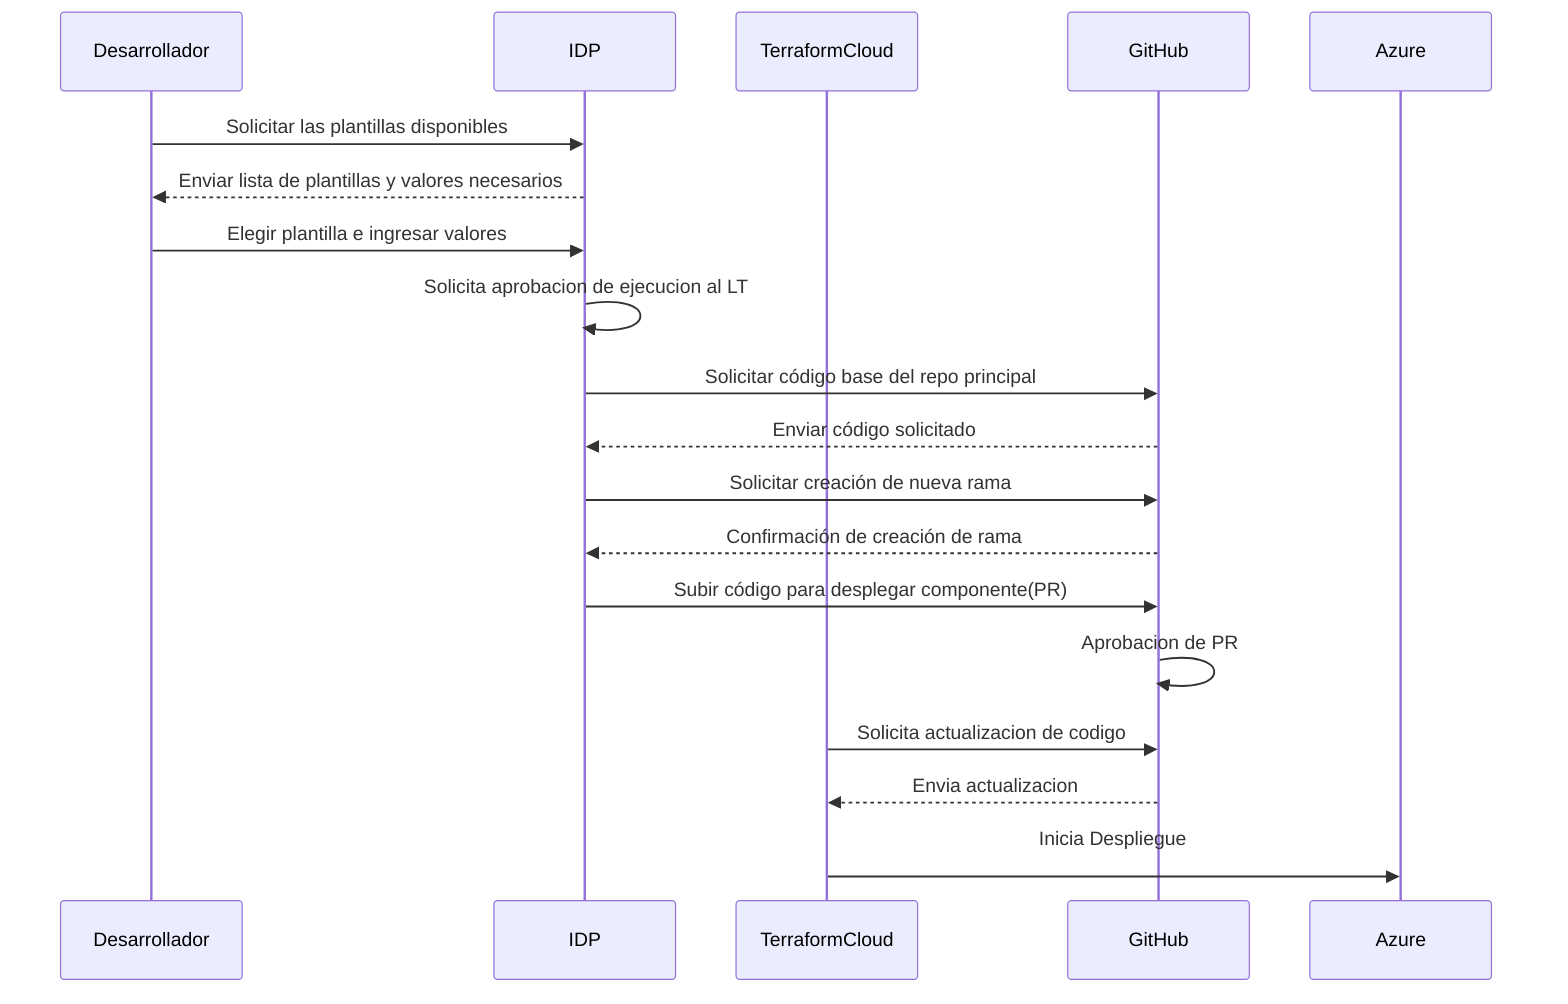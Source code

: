 sequenceDiagram
  participant Desarrollador as Desarrollador
  participant IDP as IDP
  participant TerraformCloud as TerraformCloud
  participant GitHub as GitHub
  participant Azure as Azure

  Desarrollador ->> IDP: Solicitar las plantillas disponibles
  IDP -->> Desarrollador: Enviar lista de plantillas y valores necesarios
  Desarrollador ->> IDP: Elegir plantilla e ingresar valores
  IDP ->> IDP: Solicita aprobacion de ejecucion al LT
  IDP ->> GitHub: Solicitar código base del repo principal
  GitHub -->> IDP: Enviar código solicitado
  IDP ->> GitHub: Solicitar creación de nueva rama
  GitHub -->> IDP: Confirmación de creación de rama
  IDP ->> GitHub: Subir código para desplegar componente(PR)
  GitHub ->> GitHub: Aprobacion de PR
  TerraformCloud ->> GitHub: Solicita actualizacion de codigo
  GitHub -->> TerraformCloud: Envia actualizacion
  TerraformCloud ->> Azure: Inicia Despliegue <br>